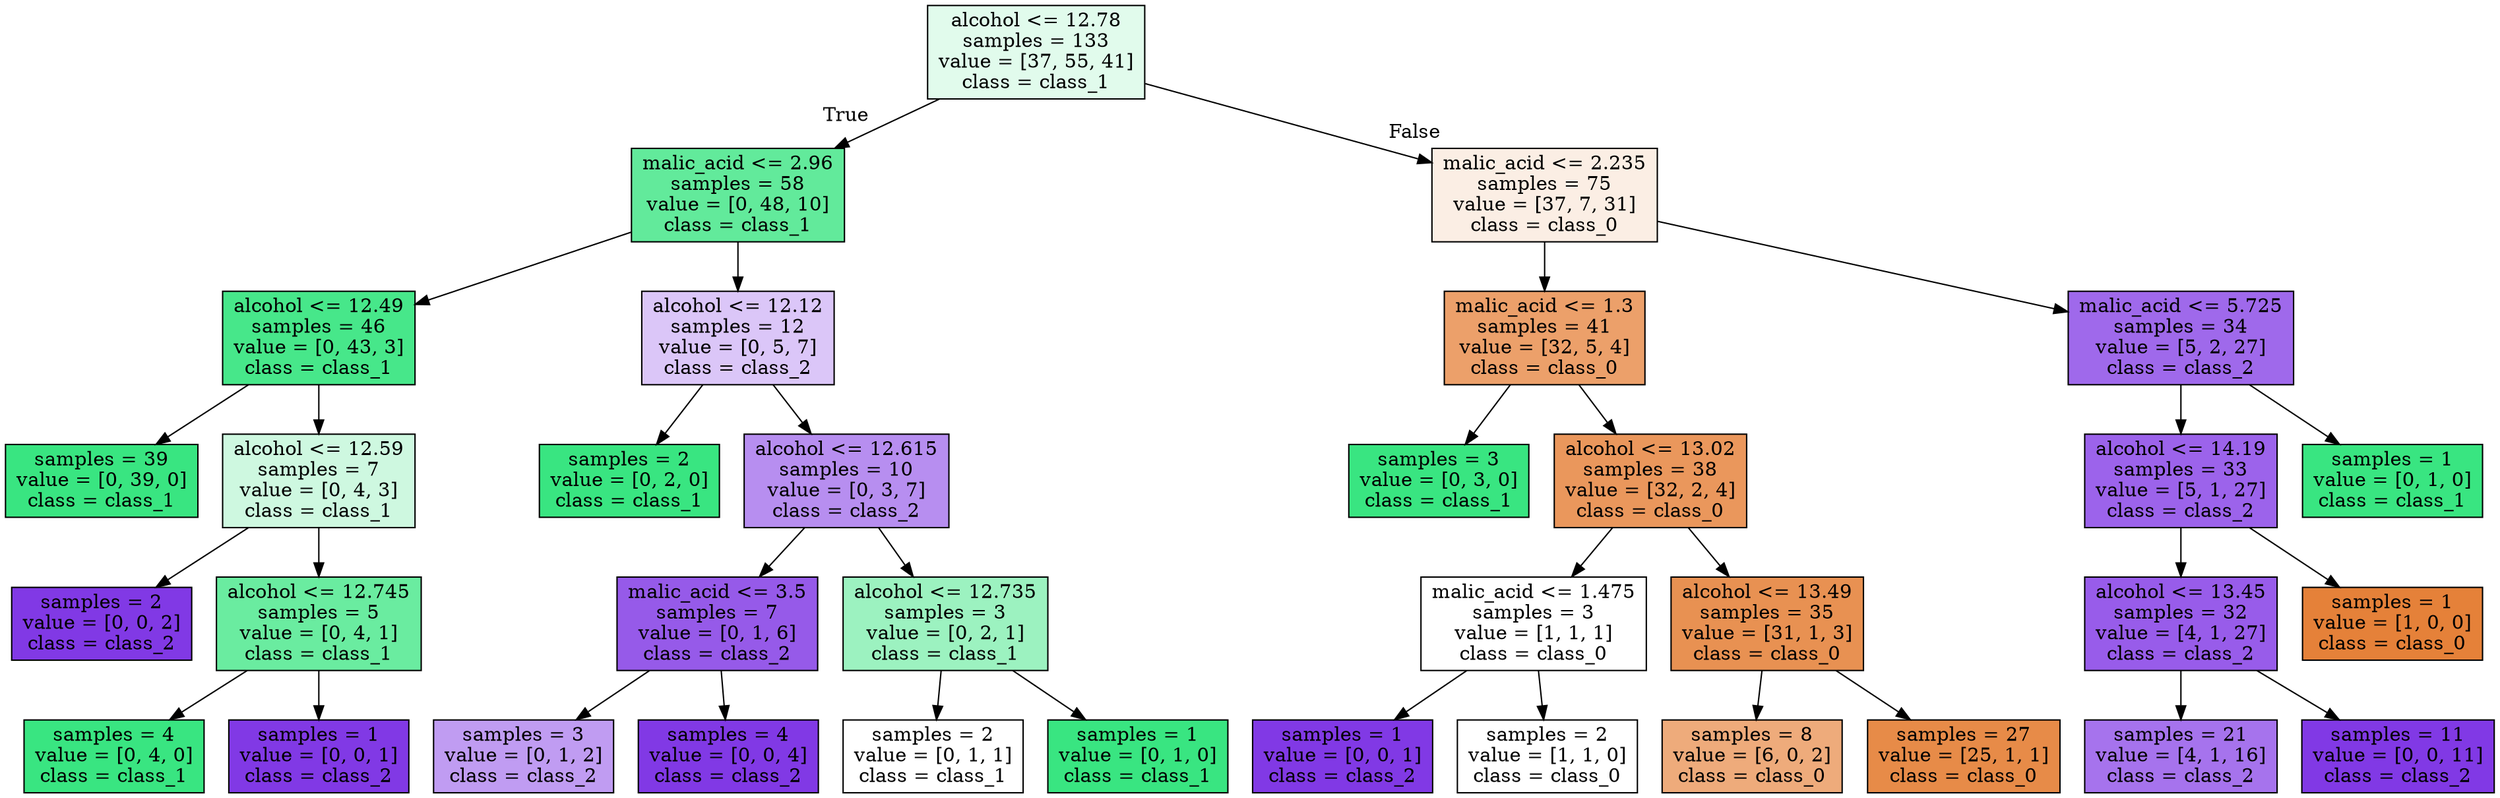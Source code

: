 digraph Tree {
node [shape=box, style="filled", color="black"] ;
0 [label="alcohol <= 12.78\nsamples = 133\nvalue = [37, 55, 41]\nclass = class_1", fillcolor="#e1fbec"] ;
1 [label="malic_acid <= 2.96\nsamples = 58\nvalue = [0, 48, 10]\nclass = class_1", fillcolor="#62ea9b"] ;
0 -> 1 [labeldistance=2.5, labelangle=45, headlabel="True"] ;
2 [label="alcohol <= 12.49\nsamples = 46\nvalue = [0, 43, 3]\nclass = class_1", fillcolor="#47e78a"] ;
1 -> 2 ;
3 [label="samples = 39\nvalue = [0, 39, 0]\nclass = class_1", fillcolor="#39e581"] ;
2 -> 3 ;
4 [label="alcohol <= 12.59\nsamples = 7\nvalue = [0, 4, 3]\nclass = class_1", fillcolor="#cef8e0"] ;
2 -> 4 ;
5 [label="samples = 2\nvalue = [0, 0, 2]\nclass = class_2", fillcolor="#8139e5"] ;
4 -> 5 ;
6 [label="alcohol <= 12.745\nsamples = 5\nvalue = [0, 4, 1]\nclass = class_1", fillcolor="#6aeca0"] ;
4 -> 6 ;
7 [label="samples = 4\nvalue = [0, 4, 0]\nclass = class_1", fillcolor="#39e581"] ;
6 -> 7 ;
8 [label="samples = 1\nvalue = [0, 0, 1]\nclass = class_2", fillcolor="#8139e5"] ;
6 -> 8 ;
9 [label="alcohol <= 12.12\nsamples = 12\nvalue = [0, 5, 7]\nclass = class_2", fillcolor="#dbc6f8"] ;
1 -> 9 ;
10 [label="samples = 2\nvalue = [0, 2, 0]\nclass = class_1", fillcolor="#39e581"] ;
9 -> 10 ;
11 [label="alcohol <= 12.615\nsamples = 10\nvalue = [0, 3, 7]\nclass = class_2", fillcolor="#b78ef0"] ;
9 -> 11 ;
12 [label="malic_acid <= 3.5\nsamples = 7\nvalue = [0, 1, 6]\nclass = class_2", fillcolor="#965ae9"] ;
11 -> 12 ;
13 [label="samples = 3\nvalue = [0, 1, 2]\nclass = class_2", fillcolor="#c09cf2"] ;
12 -> 13 ;
14 [label="samples = 4\nvalue = [0, 0, 4]\nclass = class_2", fillcolor="#8139e5"] ;
12 -> 14 ;
15 [label="alcohol <= 12.735\nsamples = 3\nvalue = [0, 2, 1]\nclass = class_1", fillcolor="#9cf2c0"] ;
11 -> 15 ;
16 [label="samples = 2\nvalue = [0, 1, 1]\nclass = class_1", fillcolor="#ffffff"] ;
15 -> 16 ;
17 [label="samples = 1\nvalue = [0, 1, 0]\nclass = class_1", fillcolor="#39e581"] ;
15 -> 17 ;
18 [label="malic_acid <= 2.235\nsamples = 75\nvalue = [37, 7, 31]\nclass = class_0", fillcolor="#fbeee4"] ;
0 -> 18 [labeldistance=2.5, labelangle=-45, headlabel="False"] ;
19 [label="malic_acid <= 1.3\nsamples = 41\nvalue = [32, 5, 4]\nclass = class_0", fillcolor="#eca06a"] ;
18 -> 19 ;
20 [label="samples = 3\nvalue = [0, 3, 0]\nclass = class_1", fillcolor="#39e581"] ;
19 -> 20 ;
21 [label="alcohol <= 13.02\nsamples = 38\nvalue = [32, 2, 4]\nclass = class_0", fillcolor="#ea975c"] ;
19 -> 21 ;
22 [label="malic_acid <= 1.475\nsamples = 3\nvalue = [1, 1, 1]\nclass = class_0", fillcolor="#ffffff"] ;
21 -> 22 ;
23 [label="samples = 1\nvalue = [0, 0, 1]\nclass = class_2", fillcolor="#8139e5"] ;
22 -> 23 ;
24 [label="samples = 2\nvalue = [1, 1, 0]\nclass = class_0", fillcolor="#ffffff"] ;
22 -> 24 ;
25 [label="alcohol <= 13.49\nsamples = 35\nvalue = [31, 1, 3]\nclass = class_0", fillcolor="#e89152"] ;
21 -> 25 ;
26 [label="samples = 8\nvalue = [6, 0, 2]\nclass = class_0", fillcolor="#eeab7b"] ;
25 -> 26 ;
27 [label="samples = 27\nvalue = [25, 1, 1]\nclass = class_0", fillcolor="#e78b48"] ;
25 -> 27 ;
28 [label="malic_acid <= 5.725\nsamples = 34\nvalue = [5, 2, 27]\nclass = class_2", fillcolor="#9f69eb"] ;
18 -> 28 ;
29 [label="alcohol <= 14.19\nsamples = 33\nvalue = [5, 1, 27]\nclass = class_2", fillcolor="#9c63eb"] ;
28 -> 29 ;
30 [label="alcohol <= 13.45\nsamples = 32\nvalue = [4, 1, 27]\nclass = class_2", fillcolor="#985cea"] ;
29 -> 30 ;
31 [label="samples = 21\nvalue = [4, 1, 16]\nclass = class_2", fillcolor="#a673ed"] ;
30 -> 31 ;
32 [label="samples = 11\nvalue = [0, 0, 11]\nclass = class_2", fillcolor="#8139e5"] ;
30 -> 32 ;
33 [label="samples = 1\nvalue = [1, 0, 0]\nclass = class_0", fillcolor="#e58139"] ;
29 -> 33 ;
34 [label="samples = 1\nvalue = [0, 1, 0]\nclass = class_1", fillcolor="#39e581"] ;
28 -> 34 ;
}